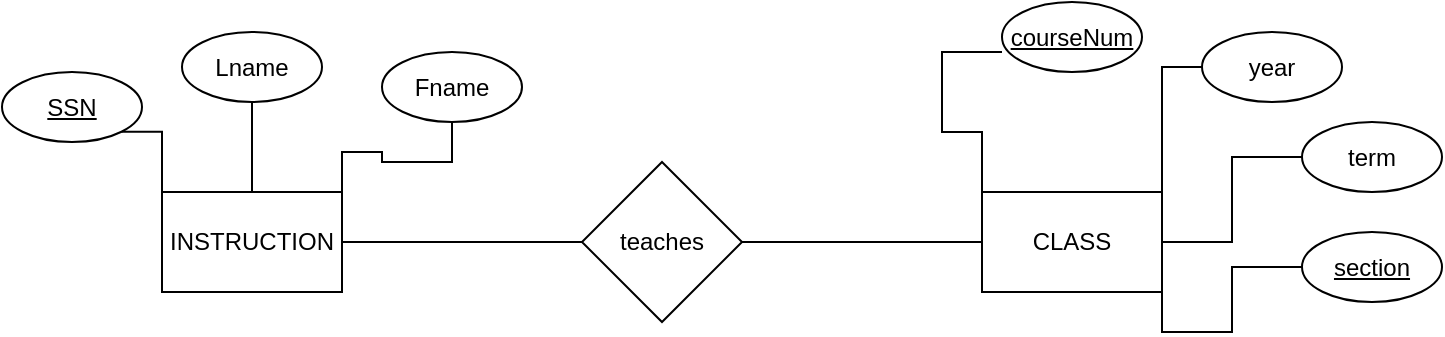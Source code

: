 <mxfile version="28.0.4">
  <diagram name="Página-1" id="ireR8qLN-86oA-6It98E">
    <mxGraphModel dx="872" dy="540" grid="1" gridSize="10" guides="1" tooltips="1" connect="1" arrows="1" fold="1" page="1" pageScale="1" pageWidth="827" pageHeight="1169" math="0" shadow="0">
      <root>
        <mxCell id="0" />
        <mxCell id="1" parent="0" />
        <mxCell id="dsGurbV8JinZOY3Z4hNd-4" style="edgeStyle=orthogonalEdgeStyle;rounded=0;orthogonalLoop=1;jettySize=auto;html=1;exitX=1;exitY=0.5;exitDx=0;exitDy=0;entryX=0;entryY=0.5;entryDx=0;entryDy=0;endArrow=none;startFill=0;" parent="1" source="dsGurbV8JinZOY3Z4hNd-1" target="dsGurbV8JinZOY3Z4hNd-3" edge="1">
          <mxGeometry relative="1" as="geometry" />
        </mxCell>
        <mxCell id="dsGurbV8JinZOY3Z4hNd-16" style="edgeStyle=orthogonalEdgeStyle;rounded=0;orthogonalLoop=1;jettySize=auto;html=1;exitX=0.5;exitY=0;exitDx=0;exitDy=0;entryX=0.5;entryY=1;entryDx=0;entryDy=0;endArrow=none;startFill=0;" parent="1" source="dsGurbV8JinZOY3Z4hNd-1" target="dsGurbV8JinZOY3Z4hNd-6" edge="1">
          <mxGeometry relative="1" as="geometry" />
        </mxCell>
        <mxCell id="dsGurbV8JinZOY3Z4hNd-18" style="edgeStyle=orthogonalEdgeStyle;rounded=0;orthogonalLoop=1;jettySize=auto;html=1;exitX=1;exitY=0;exitDx=0;exitDy=0;entryX=0.5;entryY=1;entryDx=0;entryDy=0;endArrow=none;startFill=0;" parent="1" source="dsGurbV8JinZOY3Z4hNd-1" target="dsGurbV8JinZOY3Z4hNd-7" edge="1">
          <mxGeometry relative="1" as="geometry" />
        </mxCell>
        <mxCell id="dsGurbV8JinZOY3Z4hNd-1" value="INSTRUCTION" style="rounded=0;whiteSpace=wrap;html=1;" parent="1" vertex="1">
          <mxGeometry x="110" y="230" width="90" height="50" as="geometry" />
        </mxCell>
        <mxCell id="dsGurbV8JinZOY3Z4hNd-19" style="edgeStyle=orthogonalEdgeStyle;rounded=0;orthogonalLoop=1;jettySize=auto;html=1;exitX=0;exitY=0;exitDx=0;exitDy=0;entryX=0;entryY=0.714;entryDx=0;entryDy=0;entryPerimeter=0;endArrow=none;startFill=0;" parent="1" source="dsGurbV8JinZOY3Z4hNd-2" target="dsGurbV8JinZOY3Z4hNd-8" edge="1">
          <mxGeometry relative="1" as="geometry" />
        </mxCell>
        <mxCell id="dsGurbV8JinZOY3Z4hNd-20" style="edgeStyle=orthogonalEdgeStyle;rounded=0;orthogonalLoop=1;jettySize=auto;html=1;exitX=1;exitY=0;exitDx=0;exitDy=0;entryX=0;entryY=0.5;entryDx=0;entryDy=0;endArrow=none;startFill=0;" parent="1" source="dsGurbV8JinZOY3Z4hNd-2" target="dsGurbV8JinZOY3Z4hNd-9" edge="1">
          <mxGeometry relative="1" as="geometry" />
        </mxCell>
        <mxCell id="dsGurbV8JinZOY3Z4hNd-21" style="edgeStyle=orthogonalEdgeStyle;rounded=0;orthogonalLoop=1;jettySize=auto;html=1;exitX=1;exitY=0.5;exitDx=0;exitDy=0;entryX=0;entryY=0.5;entryDx=0;entryDy=0;endArrow=none;startFill=0;" parent="1" source="dsGurbV8JinZOY3Z4hNd-2" target="dsGurbV8JinZOY3Z4hNd-12" edge="1">
          <mxGeometry relative="1" as="geometry" />
        </mxCell>
        <mxCell id="dsGurbV8JinZOY3Z4hNd-22" style="edgeStyle=orthogonalEdgeStyle;rounded=0;orthogonalLoop=1;jettySize=auto;html=1;exitX=1;exitY=1;exitDx=0;exitDy=0;entryX=0;entryY=0.5;entryDx=0;entryDy=0;endArrow=none;startFill=0;" parent="1" source="dsGurbV8JinZOY3Z4hNd-2" target="dsGurbV8JinZOY3Z4hNd-13" edge="1">
          <mxGeometry relative="1" as="geometry" />
        </mxCell>
        <mxCell id="dsGurbV8JinZOY3Z4hNd-2" value="CLASS" style="rounded=0;whiteSpace=wrap;html=1;" parent="1" vertex="1">
          <mxGeometry x="520" y="230" width="90" height="50" as="geometry" />
        </mxCell>
        <mxCell id="dsGurbV8JinZOY3Z4hNd-14" style="edgeStyle=orthogonalEdgeStyle;rounded=0;orthogonalLoop=1;jettySize=auto;html=1;exitX=1;exitY=0.5;exitDx=0;exitDy=0;entryX=0;entryY=0.5;entryDx=0;entryDy=0;endArrow=none;startFill=0;" parent="1" source="dsGurbV8JinZOY3Z4hNd-3" target="dsGurbV8JinZOY3Z4hNd-2" edge="1">
          <mxGeometry relative="1" as="geometry" />
        </mxCell>
        <mxCell id="dsGurbV8JinZOY3Z4hNd-3" value="teaches" style="rhombus;whiteSpace=wrap;html=1;" parent="1" vertex="1">
          <mxGeometry x="320" y="215" width="80" height="80" as="geometry" />
        </mxCell>
        <mxCell id="dsGurbV8JinZOY3Z4hNd-15" style="edgeStyle=orthogonalEdgeStyle;rounded=0;orthogonalLoop=1;jettySize=auto;html=1;exitX=1;exitY=1;exitDx=0;exitDy=0;entryX=0;entryY=0;entryDx=0;entryDy=0;endArrow=none;startFill=0;" parent="1" source="dsGurbV8JinZOY3Z4hNd-5" target="dsGurbV8JinZOY3Z4hNd-1" edge="1">
          <mxGeometry relative="1" as="geometry" />
        </mxCell>
        <mxCell id="dsGurbV8JinZOY3Z4hNd-5" value="SSN" style="ellipse;whiteSpace=wrap;html=1;fontStyle=4" parent="1" vertex="1">
          <mxGeometry x="30" y="170" width="70" height="35" as="geometry" />
        </mxCell>
        <mxCell id="dsGurbV8JinZOY3Z4hNd-6" value="Lname" style="ellipse;whiteSpace=wrap;html=1;" parent="1" vertex="1">
          <mxGeometry x="120" y="150" width="70" height="35" as="geometry" />
        </mxCell>
        <mxCell id="dsGurbV8JinZOY3Z4hNd-7" value="Fname" style="ellipse;whiteSpace=wrap;html=1;" parent="1" vertex="1">
          <mxGeometry x="220" y="160" width="70" height="35" as="geometry" />
        </mxCell>
        <mxCell id="dsGurbV8JinZOY3Z4hNd-8" value="courseNum" style="ellipse;whiteSpace=wrap;html=1;fontStyle=4" parent="1" vertex="1">
          <mxGeometry x="530" y="135" width="70" height="35" as="geometry" />
        </mxCell>
        <mxCell id="dsGurbV8JinZOY3Z4hNd-9" value="year" style="ellipse;whiteSpace=wrap;html=1;" parent="1" vertex="1">
          <mxGeometry x="630" y="150" width="70" height="35" as="geometry" />
        </mxCell>
        <mxCell id="dsGurbV8JinZOY3Z4hNd-12" value="term" style="ellipse;whiteSpace=wrap;html=1;" parent="1" vertex="1">
          <mxGeometry x="680" y="195" width="70" height="35" as="geometry" />
        </mxCell>
        <mxCell id="dsGurbV8JinZOY3Z4hNd-13" value="section" style="ellipse;whiteSpace=wrap;html=1;fontStyle=4" parent="1" vertex="1">
          <mxGeometry x="680" y="250" width="70" height="35" as="geometry" />
        </mxCell>
      </root>
    </mxGraphModel>
  </diagram>
</mxfile>
